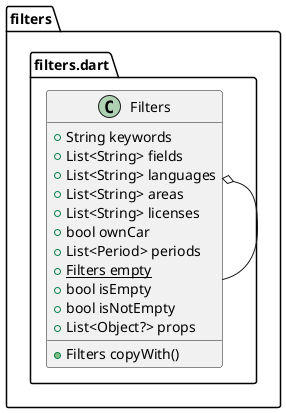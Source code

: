 @startuml
set namespaceSeparator ::

class "filters::filters.dart::Filters" {
  +String keywords
  +List<String> fields
  +List<String> languages
  +List<String> areas
  +List<String> licenses
  +bool ownCar
  +List<Period> periods
  {static} +Filters empty
  +bool isEmpty
  +bool isNotEmpty
  +List<Object?> props
  +Filters copyWith()
}

"filters::filters.dart::Filters" o-- "filters::filters.dart::Filters"


@enduml